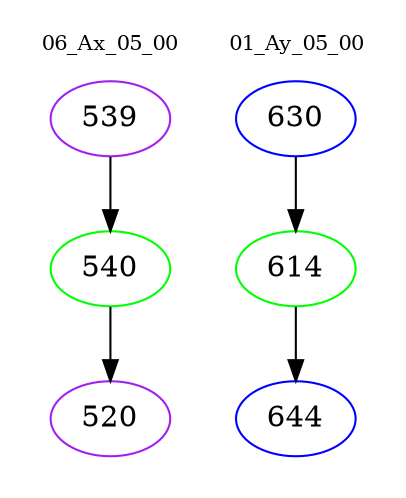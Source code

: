 digraph{
subgraph cluster_0 {
color = white
label = "06_Ax_05_00";
fontsize=10;
T0_539 [label="539", color="purple"]
T0_539 -> T0_540 [color="black"]
T0_540 [label="540", color="green"]
T0_540 -> T0_520 [color="black"]
T0_520 [label="520", color="purple"]
}
subgraph cluster_1 {
color = white
label = "01_Ay_05_00";
fontsize=10;
T1_630 [label="630", color="blue"]
T1_630 -> T1_614 [color="black"]
T1_614 [label="614", color="green"]
T1_614 -> T1_644 [color="black"]
T1_644 [label="644", color="blue"]
}
}

